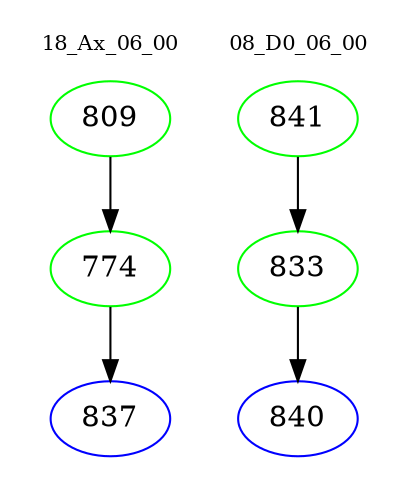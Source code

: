 digraph{
subgraph cluster_0 {
color = white
label = "18_Ax_06_00";
fontsize=10;
T0_809 [label="809", color="green"]
T0_809 -> T0_774 [color="black"]
T0_774 [label="774", color="green"]
T0_774 -> T0_837 [color="black"]
T0_837 [label="837", color="blue"]
}
subgraph cluster_1 {
color = white
label = "08_D0_06_00";
fontsize=10;
T1_841 [label="841", color="green"]
T1_841 -> T1_833 [color="black"]
T1_833 [label="833", color="green"]
T1_833 -> T1_840 [color="black"]
T1_840 [label="840", color="blue"]
}
}
